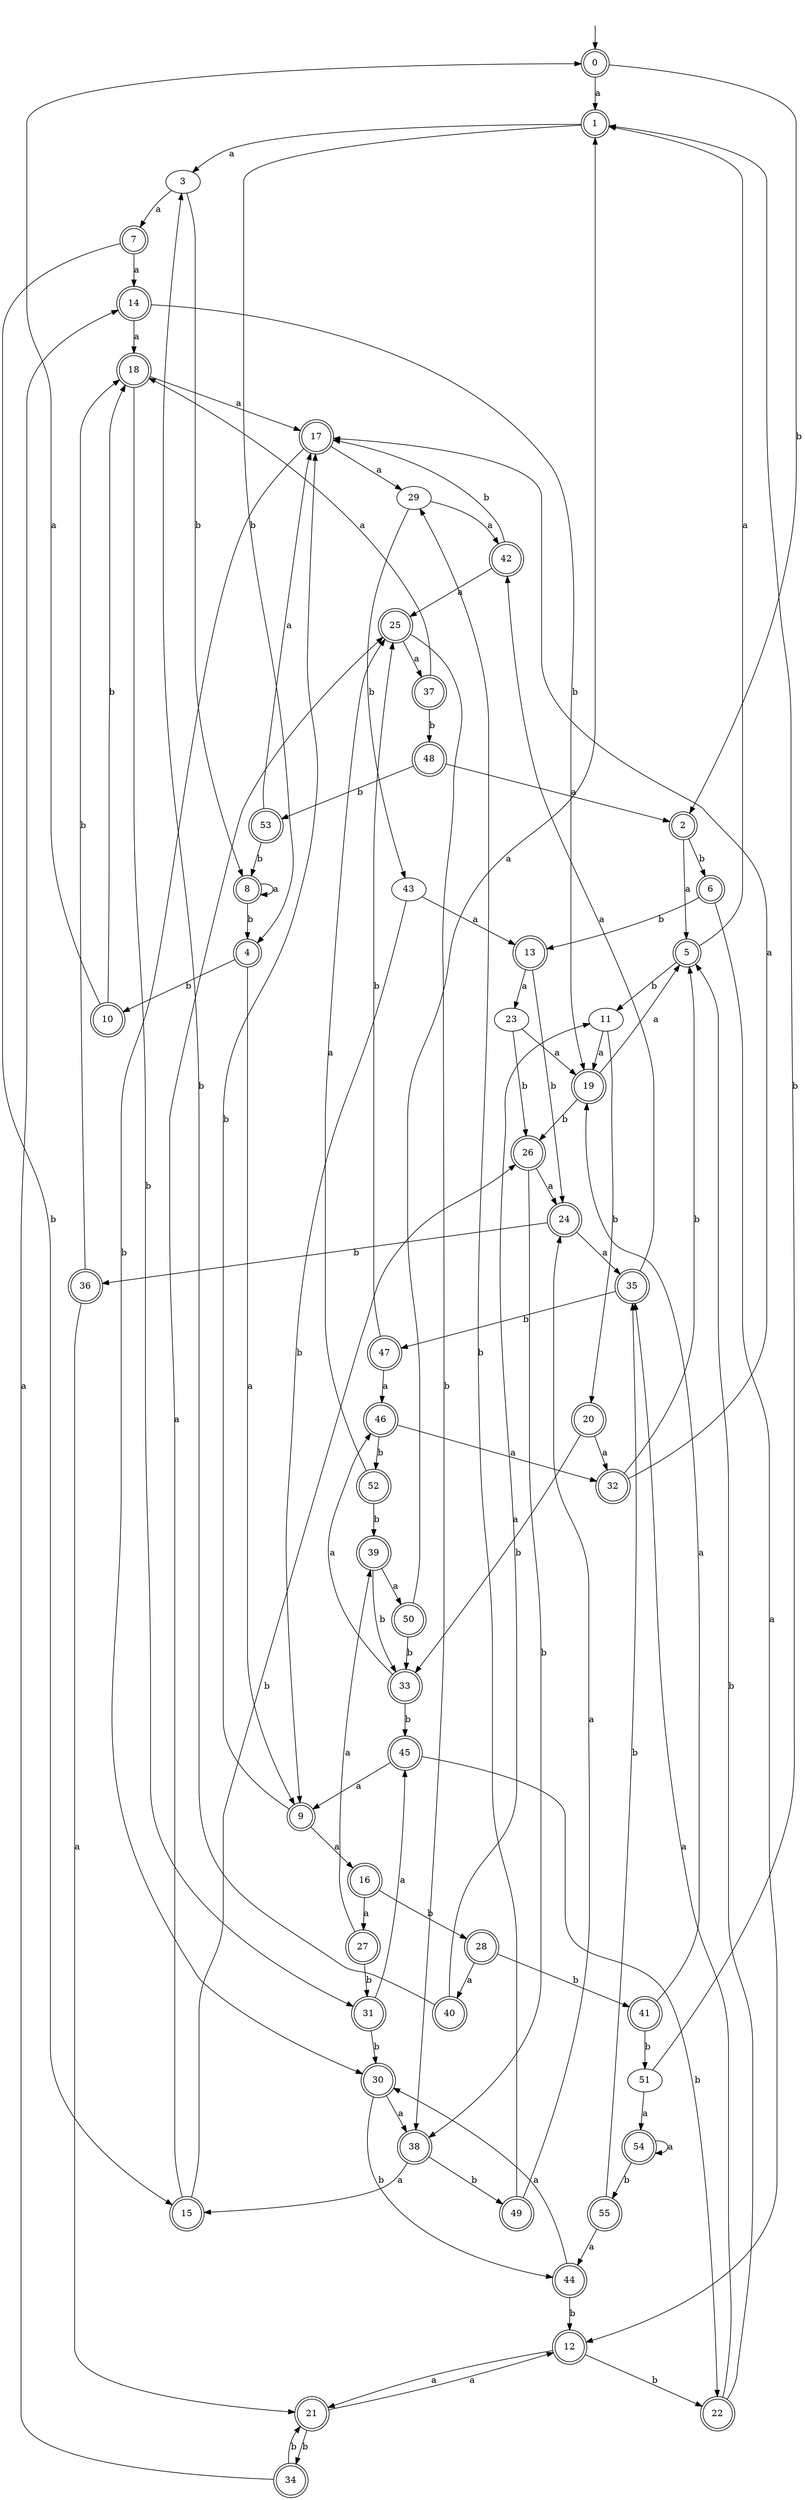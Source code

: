 digraph RandomDFA {
  __start0 [label="", shape=none];
  __start0 -> 0 [label=""];
  0 [shape=circle] [shape=doublecircle]
  0 -> 1 [label="a"]
  0 -> 2 [label="b"]
  1 [shape=doublecircle]
  1 -> 3 [label="a"]
  1 -> 4 [label="b"]
  2 [shape=doublecircle]
  2 -> 5 [label="a"]
  2 -> 6 [label="b"]
  3
  3 -> 7 [label="a"]
  3 -> 8 [label="b"]
  4 [shape=doublecircle]
  4 -> 9 [label="a"]
  4 -> 10 [label="b"]
  5 [shape=doublecircle]
  5 -> 1 [label="a"]
  5 -> 11 [label="b"]
  6 [shape=doublecircle]
  6 -> 12 [label="a"]
  6 -> 13 [label="b"]
  7 [shape=doublecircle]
  7 -> 14 [label="a"]
  7 -> 15 [label="b"]
  8 [shape=doublecircle]
  8 -> 8 [label="a"]
  8 -> 4 [label="b"]
  9 [shape=doublecircle]
  9 -> 16 [label="a"]
  9 -> 17 [label="b"]
  10 [shape=doublecircle]
  10 -> 0 [label="a"]
  10 -> 18 [label="b"]
  11
  11 -> 19 [label="a"]
  11 -> 20 [label="b"]
  12 [shape=doublecircle]
  12 -> 21 [label="a"]
  12 -> 22 [label="b"]
  13 [shape=doublecircle]
  13 -> 23 [label="a"]
  13 -> 24 [label="b"]
  14 [shape=doublecircle]
  14 -> 18 [label="a"]
  14 -> 19 [label="b"]
  15 [shape=doublecircle]
  15 -> 25 [label="a"]
  15 -> 26 [label="b"]
  16 [shape=doublecircle]
  16 -> 27 [label="a"]
  16 -> 28 [label="b"]
  17 [shape=doublecircle]
  17 -> 29 [label="a"]
  17 -> 30 [label="b"]
  18 [shape=doublecircle]
  18 -> 17 [label="a"]
  18 -> 31 [label="b"]
  19 [shape=doublecircle]
  19 -> 5 [label="a"]
  19 -> 26 [label="b"]
  20 [shape=doublecircle]
  20 -> 32 [label="a"]
  20 -> 33 [label="b"]
  21 [shape=doublecircle]
  21 -> 12 [label="a"]
  21 -> 34 [label="b"]
  22 [shape=doublecircle]
  22 -> 35 [label="a"]
  22 -> 5 [label="b"]
  23
  23 -> 19 [label="a"]
  23 -> 26 [label="b"]
  24 [shape=doublecircle]
  24 -> 35 [label="a"]
  24 -> 36 [label="b"]
  25 [shape=doublecircle]
  25 -> 37 [label="a"]
  25 -> 38 [label="b"]
  26 [shape=doublecircle]
  26 -> 24 [label="a"]
  26 -> 38 [label="b"]
  27 [shape=doublecircle]
  27 -> 39 [label="a"]
  27 -> 31 [label="b"]
  28 [shape=doublecircle]
  28 -> 40 [label="a"]
  28 -> 41 [label="b"]
  29
  29 -> 42 [label="a"]
  29 -> 43 [label="b"]
  30 [shape=doublecircle]
  30 -> 38 [label="a"]
  30 -> 44 [label="b"]
  31 [shape=doublecircle]
  31 -> 45 [label="a"]
  31 -> 30 [label="b"]
  32 [shape=doublecircle]
  32 -> 17 [label="a"]
  32 -> 5 [label="b"]
  33 [shape=doublecircle]
  33 -> 46 [label="a"]
  33 -> 45 [label="b"]
  34 [shape=doublecircle]
  34 -> 14 [label="a"]
  34 -> 21 [label="b"]
  35 [shape=doublecircle]
  35 -> 42 [label="a"]
  35 -> 47 [label="b"]
  36 [shape=doublecircle]
  36 -> 21 [label="a"]
  36 -> 18 [label="b"]
  37 [shape=doublecircle]
  37 -> 18 [label="a"]
  37 -> 48 [label="b"]
  38 [shape=doublecircle]
  38 -> 15 [label="a"]
  38 -> 49 [label="b"]
  39 [shape=doublecircle]
  39 -> 50 [label="a"]
  39 -> 33 [label="b"]
  40 [shape=doublecircle]
  40 -> 11 [label="a"]
  40 -> 3 [label="b"]
  41 [shape=doublecircle]
  41 -> 19 [label="a"]
  41 -> 51 [label="b"]
  42 [shape=doublecircle]
  42 -> 25 [label="a"]
  42 -> 17 [label="b"]
  43
  43 -> 13 [label="a"]
  43 -> 9 [label="b"]
  44 [shape=doublecircle]
  44 -> 30 [label="a"]
  44 -> 12 [label="b"]
  45 [shape=doublecircle]
  45 -> 9 [label="a"]
  45 -> 22 [label="b"]
  46 [shape=doublecircle]
  46 -> 32 [label="a"]
  46 -> 52 [label="b"]
  47 [shape=doublecircle]
  47 -> 46 [label="a"]
  47 -> 25 [label="b"]
  48 [shape=doublecircle]
  48 -> 2 [label="a"]
  48 -> 53 [label="b"]
  49 [shape=doublecircle]
  49 -> 24 [label="a"]
  49 -> 29 [label="b"]
  50 [shape=doublecircle]
  50 -> 1 [label="a"]
  50 -> 33 [label="b"]
  51
  51 -> 54 [label="a"]
  51 -> 1 [label="b"]
  52 [shape=doublecircle]
  52 -> 25 [label="a"]
  52 -> 39 [label="b"]
  53 [shape=doublecircle]
  53 -> 17 [label="a"]
  53 -> 8 [label="b"]
  54 [shape=doublecircle]
  54 -> 54 [label="a"]
  54 -> 55 [label="b"]
  55 [shape=doublecircle]
  55 -> 44 [label="a"]
  55 -> 35 [label="b"]
}
